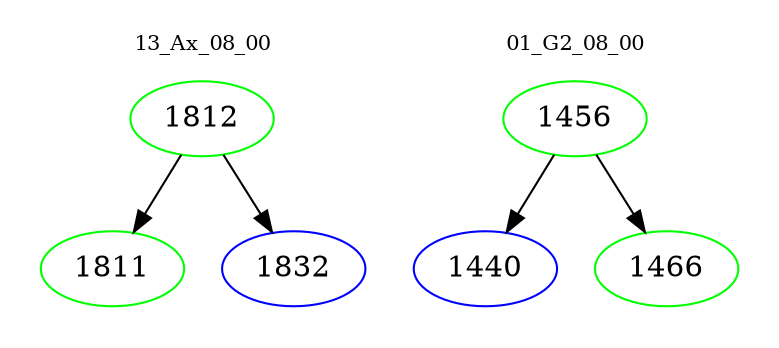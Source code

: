 digraph{
subgraph cluster_0 {
color = white
label = "13_Ax_08_00";
fontsize=10;
T0_1812 [label="1812", color="green"]
T0_1812 -> T0_1811 [color="black"]
T0_1811 [label="1811", color="green"]
T0_1812 -> T0_1832 [color="black"]
T0_1832 [label="1832", color="blue"]
}
subgraph cluster_1 {
color = white
label = "01_G2_08_00";
fontsize=10;
T1_1456 [label="1456", color="green"]
T1_1456 -> T1_1440 [color="black"]
T1_1440 [label="1440", color="blue"]
T1_1456 -> T1_1466 [color="black"]
T1_1466 [label="1466", color="green"]
}
}
